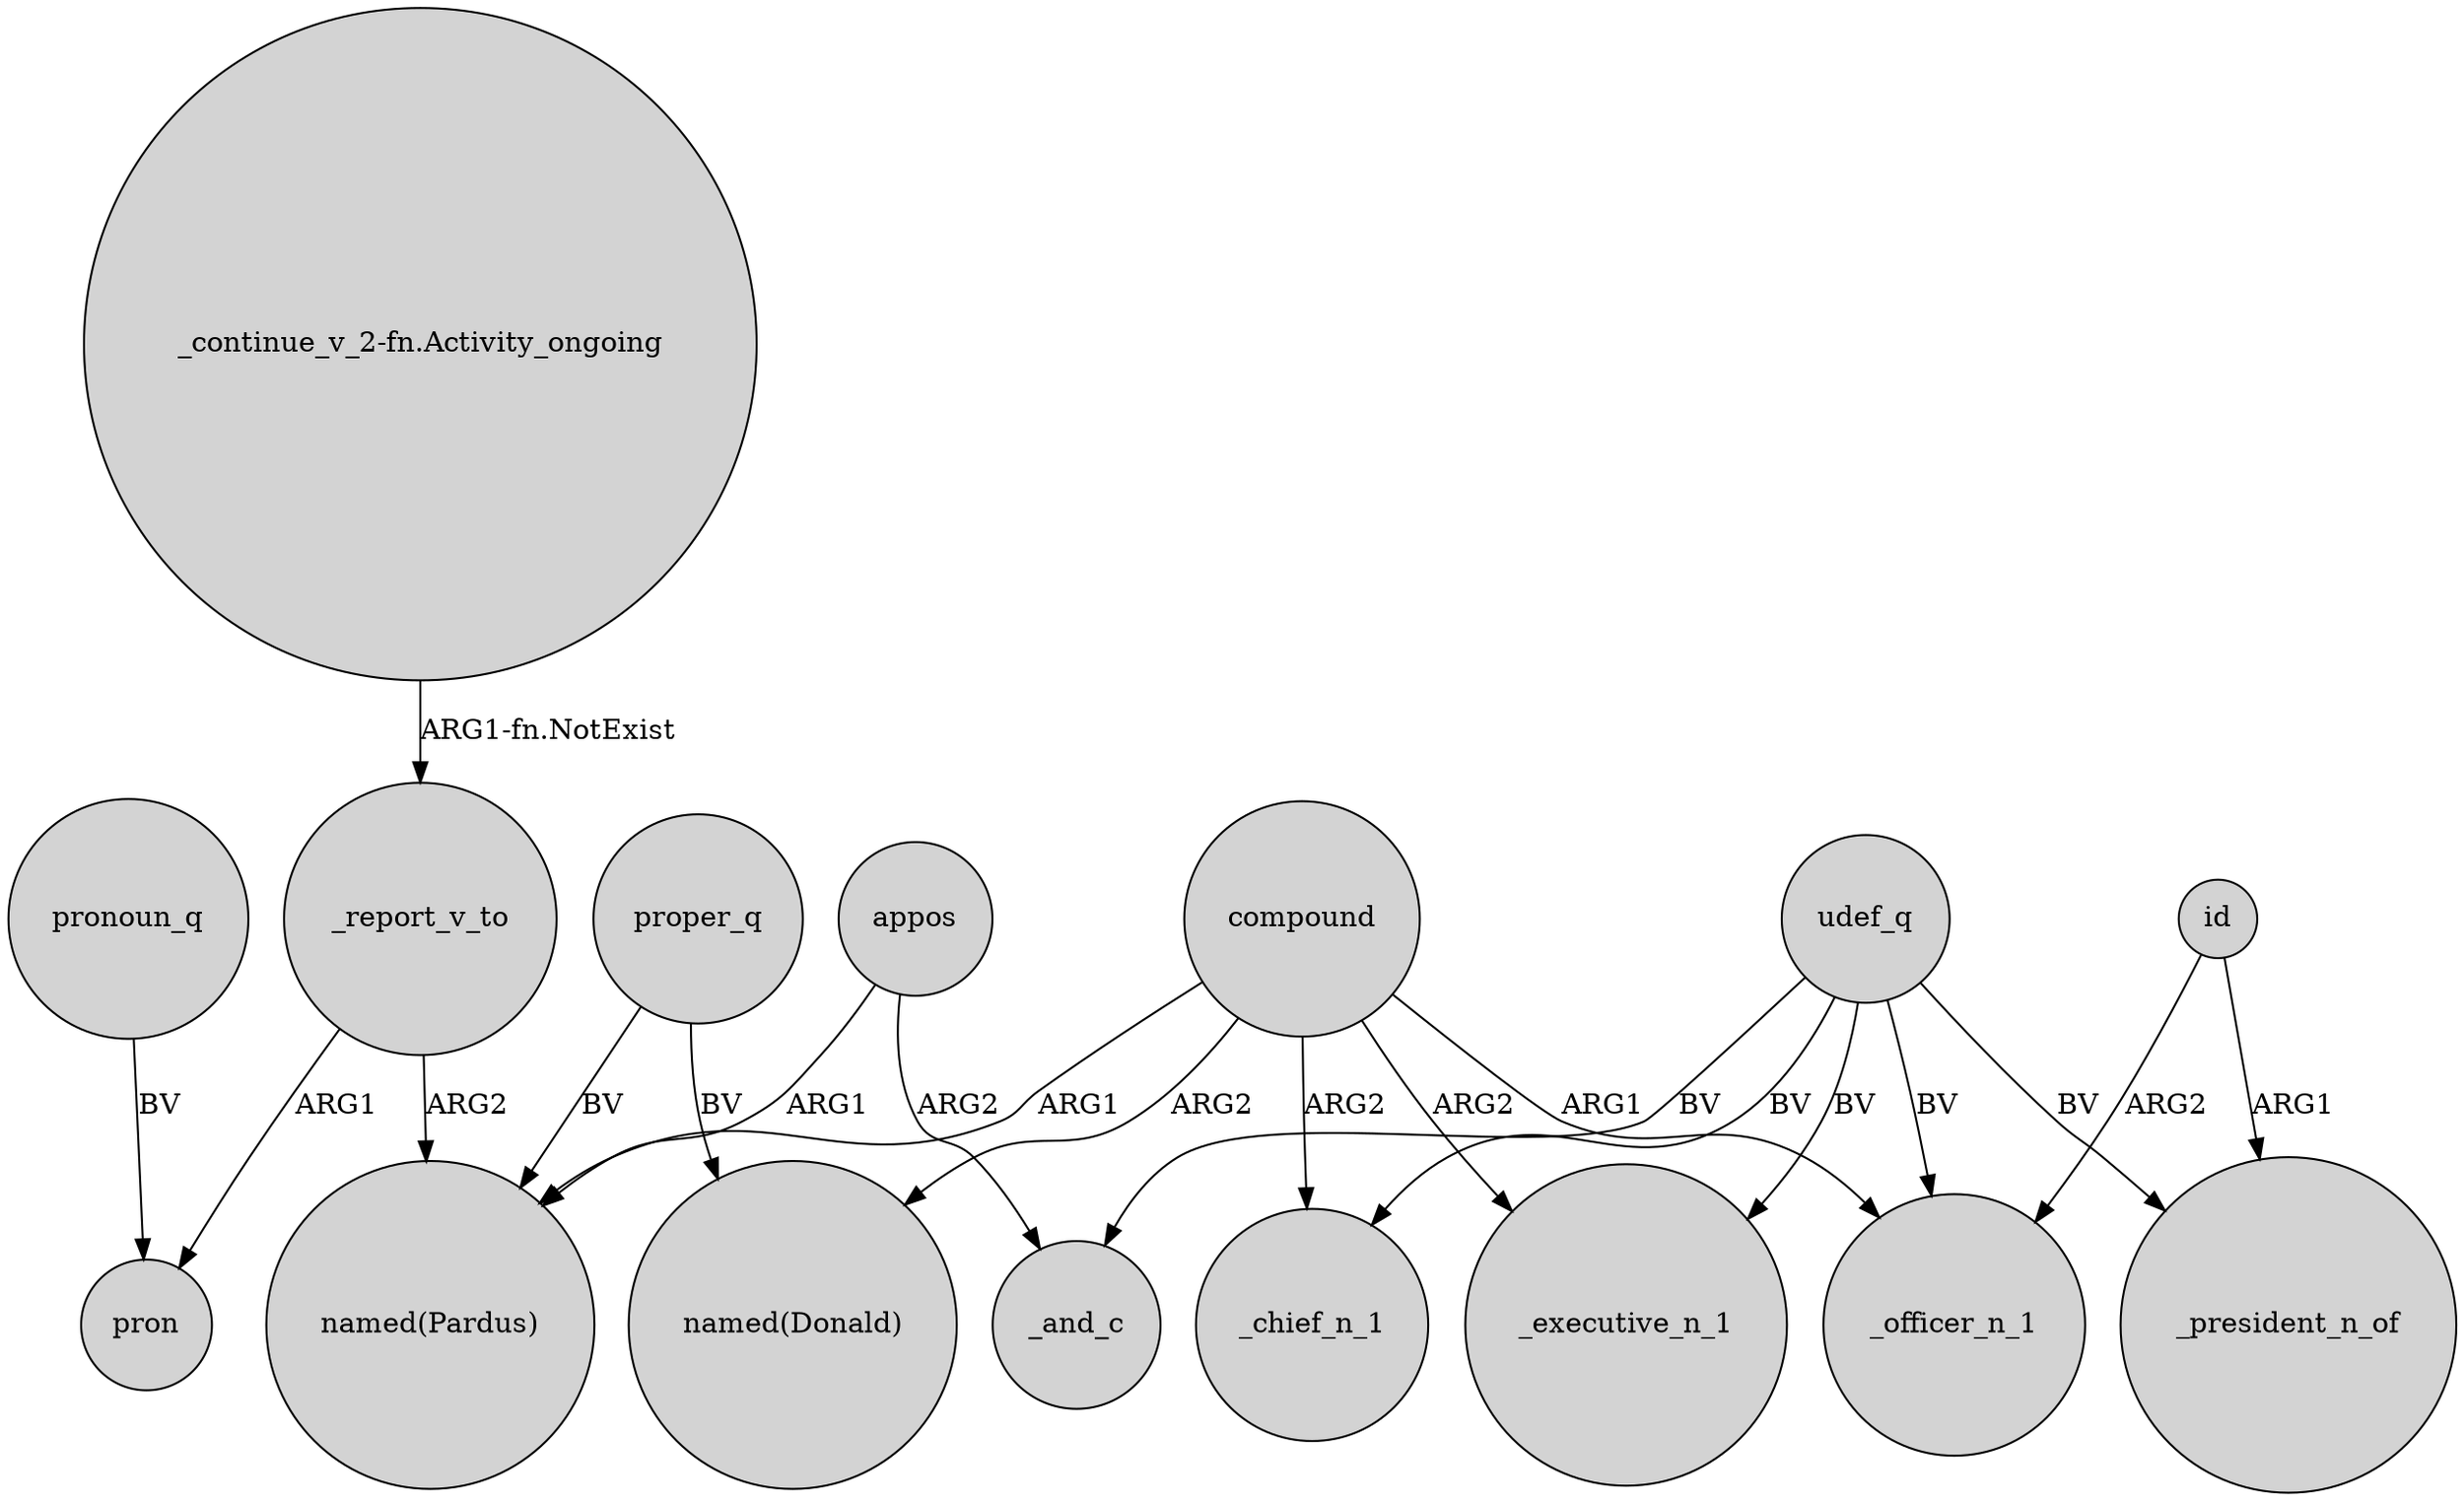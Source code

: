 digraph {
	node [shape=circle style=filled]
	udef_q -> _executive_n_1 [label=BV]
	"_continue_v_2-fn.Activity_ongoing" -> _report_v_to [label="ARG1-fn.NotExist"]
	id -> _president_n_of [label=ARG1]
	compound -> "named(Pardus)" [label=ARG1]
	compound -> "named(Donald)" [label=ARG2]
	_report_v_to -> "named(Pardus)" [label=ARG2]
	compound -> _chief_n_1 [label=ARG2]
	compound -> _officer_n_1 [label=ARG1]
	pronoun_q -> pron [label=BV]
	proper_q -> "named(Pardus)" [label=BV]
	appos -> _and_c [label=ARG2]
	udef_q -> _president_n_of [label=BV]
	id -> _officer_n_1 [label=ARG2]
	udef_q -> _chief_n_1 [label=BV]
	udef_q -> _officer_n_1 [label=BV]
	_report_v_to -> pron [label=ARG1]
	proper_q -> "named(Donald)" [label=BV]
	udef_q -> _and_c [label=BV]
	compound -> _executive_n_1 [label=ARG2]
	appos -> "named(Pardus)" [label=ARG1]
}
